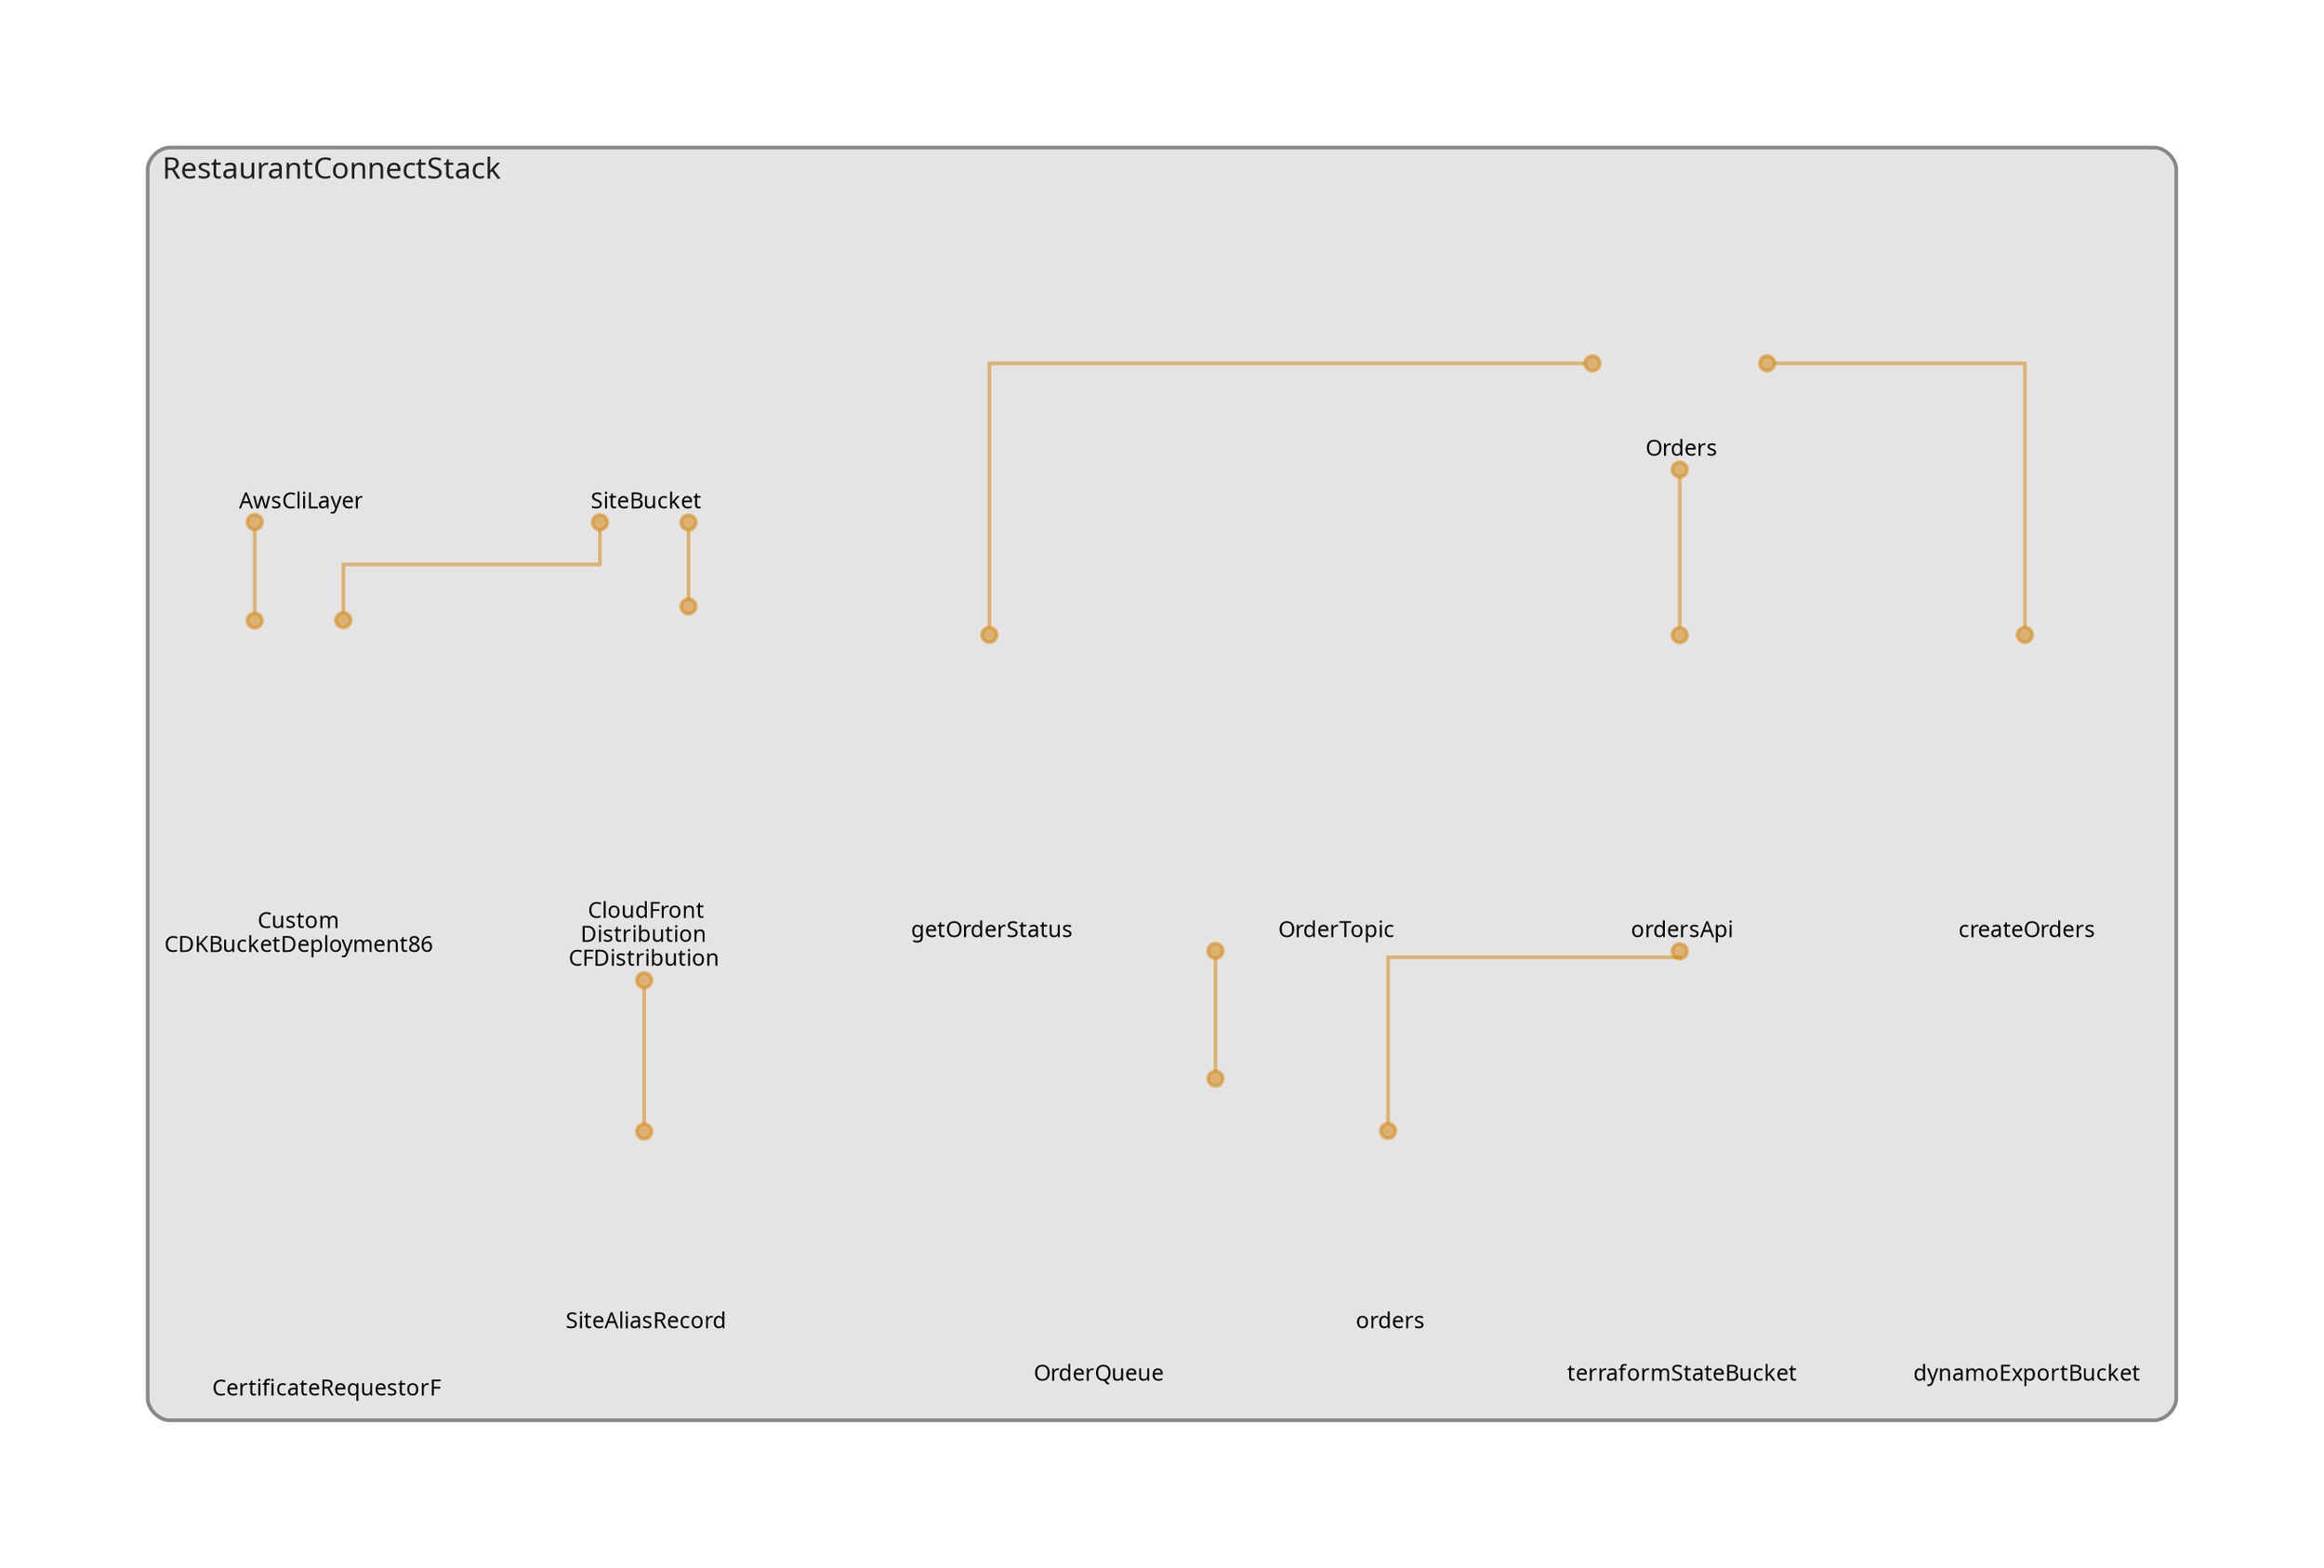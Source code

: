 digraph "Diagram" {
  splines = "ortho";
  pad = "1.0";
  nodesep = "0.60";
  ranksep = "0.75";
  fontname = "Sans-Serif";
  fontsize = "15";
  dpi = "200";
  rankdir = "BT";
  compound = "true";
  fontcolor = "#222222";
  edge [
    color = "#D5871488",
    penwidth = 2,
    arrowhead = "dot",
    arrowtail = "dot",
  ];
  node [
    shape = "box",
    style = "rounded",
    fixedsize = true,
    width = 1.7,
    height = 1.7,
    labelloc = "c",
    imagescale = true,
    fontname = "Sans-Serif",
    fontsize = 8,
    margin = 8,
  ];
  subgraph "RestaurantConnectStack" {
    subgraph "cluster-SubGraph.RestaurantConnectStack" {
      graph [
        label = "RestaurantConnectStack",
        labelloc = "b",
        labeljust = "l",
        margin = "10",
        fontsize = "16",
        penwidth = "2",
        pencolor = "#888888",
        style = "filled,rounded",
        fillcolor = "#e4e4e4",
      ];
      "RestaurantConnectStack/dynamoExportBucket" [
        label = " dynamoExportBucket",
        fontsize = 12,
        image = "/Users/marissa.mcdowell/gitrepos/z_practice/restaurant-connect/cdk/node_modules/cdk-dia/icons/aws/Service/Arch_Storage/64/Arch_Amazon-S3-Standard_64@5x.png",
        imagescale = "true",
        imagepos = "tc",
        penwidth = "0",
        shape = "node",
        fixedsize = "true",
        labelloc = "b",
        width = 2,
        height = 2.266,
      ];
      "RestaurantConnectStack/Orders" [
        label = " Orders",
        fontsize = 12,
        image = "/Users/marissa.mcdowell/gitrepos/z_practice/restaurant-connect/cdk/node_modules/cdk-dia/icons/aws/Service/Arch_Database/64/Arch_Amazon-DynamoDB_64@5x.png",
        imagescale = "true",
        imagepos = "tc",
        penwidth = "0",
        shape = "node",
        fixedsize = "true",
        labelloc = "b",
        width = 1.2,
        height = 1.466,
      ];
      "RestaurantConnectStack/terraformStateBucket" [
        label = " terraformStateBucket",
        fontsize = 12,
        image = "/Users/marissa.mcdowell/gitrepos/z_practice/restaurant-connect/cdk/node_modules/cdk-dia/icons/aws/Service/Arch_Storage/64/Arch_Amazon-S3-Standard_64@5x.png",
        imagescale = "true",
        imagepos = "tc",
        penwidth = "0",
        shape = "node",
        fixedsize = "true",
        labelloc = "b",
        width = 2,
        height = 2.266,
      ];
      "RestaurantConnectStack/createOrders" [
        label = " createOrders",
        fontsize = 12,
        image = "/Users/marissa.mcdowell/gitrepos/z_practice/restaurant-connect/cdk/node_modules/cdk-dia/icons/aws/Service/Arch_Compute/64/Arch_AWS-Lambda_64@5x.png",
        imagescale = "true",
        imagepos = "tc",
        penwidth = "0",
        shape = "node",
        fixedsize = "true",
        labelloc = "b",
        width = 2,
        height = 2.266,
      ];
      "RestaurantConnectStack/ordersApi" [
        label = " ordersApi",
        fontsize = 12,
        image = "/Users/marissa.mcdowell/gitrepos/z_practice/restaurant-connect/cdk/node_modules/cdk-dia/icons/aws/Service/Arch_Compute/64/Arch_AWS-Lambda_64@5x.png",
        imagescale = "true",
        imagepos = "tc",
        penwidth = "0",
        shape = "node",
        fixedsize = "true",
        labelloc = "b",
        width = 2,
        height = 2.266,
      ];
      "RestaurantConnectStack/orders" [
        label = " orders",
        fontsize = 12,
        image = "/Users/marissa.mcdowell/gitrepos/z_practice/restaurant-connect/cdk/node_modules/cdk-dia/icons/aws/Service/Arch_Networking-Content/64/Arch_Amazon-API-Gateway_64@5x.png",
        imagescale = "true",
        imagepos = "tc",
        penwidth = "0",
        shape = "node",
        fixedsize = "true",
        labelloc = "b",
        width = 1.2,
        height = 1.466,
      ];
      "RestaurantConnectStack/OrderQueue" [
        label = " OrderQueue",
        fontsize = 12,
        image = "/Users/marissa.mcdowell/gitrepos/z_practice/restaurant-connect/cdk/node_modules/cdk-dia/icons/aws/Service/Arch_App-Integration/Arch_64/Arch_AWS-Simple-Queue-Service_64@5x.png",
        imagescale = "true",
        imagepos = "tc",
        penwidth = "0",
        shape = "node",
        fixedsize = "true",
        labelloc = "b",
        width = 2,
        height = 2.266,
      ];
      "RestaurantConnectStack/OrderTopic" [
        label = " OrderTopic",
        fontsize = 12,
        image = "/Users/marissa.mcdowell/gitrepos/z_practice/restaurant-connect/cdk/node_modules/cdk-dia/icons/aws/Service/Arch_App-Integration/Arch_64/Arch_AWS-Simple-Notification-Service_64@5x.png",
        imagescale = "true",
        imagepos = "tc",
        penwidth = "0",
        shape = "node",
        fixedsize = "true",
        labelloc = "b",
        width = 2,
        height = 2.266,
      ];
      "RestaurantConnectStack/getOrderStatus" [
        label = " getOrderStatus",
        fontsize = 12,
        image = "/Users/marissa.mcdowell/gitrepos/z_practice/restaurant-connect/cdk/node_modules/cdk-dia/icons/aws/Service/Arch_Compute/64/Arch_AWS-Lambda_64@5x.png",
        imagescale = "true",
        imagepos = "tc",
        penwidth = "0",
        shape = "node",
        fixedsize = "true",
        labelloc = "b",
        width = 2,
        height = 2.266,
      ];
      "RestaurantConnectStack/SiteBucket" [
        label = " SiteBucket",
        fontsize = 12,
        image = "/Users/marissa.mcdowell/gitrepos/z_practice/restaurant-connect/cdk/node_modules/cdk-dia/icons/aws/Service/Arch_Storage/64/Arch_Amazon-S3-Standard_64@5x.png",
        imagescale = "true",
        imagepos = "tc",
        penwidth = "0",
        shape = "node",
        fixedsize = "true",
        labelloc = "b",
        width = 2,
        height = 2.266,
      ];
      "RestaurantConnectStack/SiteAliasRecord" [
        label = " SiteAliasRecord",
        fontsize = 12,
        image = "/Users/marissa.mcdowell/gitrepos/z_practice/restaurant-connect/cdk/node_modules/cdk-dia/icons/aws/Resource/Res_Networking-and-Content-Delivery/Res_48_Dark/Res_Amazon-Route-53-Hosted-Zone_48_Dark_gen.png",
        imagescale = "true",
        imagepos = "tc",
        penwidth = "0",
        shape = "node",
        fixedsize = "true",
        labelloc = "b",
        width = 1.2,
        height = 1.466,
      ];
      "RestaurantConnectStack/Custom__CDKBucketDeployment8693BB64968944B69AAFB0CC9EB8756C" [
        label = " Custom \nCDKBucketDeployment86",
        fontsize = 12,
        image = "/Users/marissa.mcdowell/gitrepos/z_practice/restaurant-connect/cdk/node_modules/cdk-dia/icons/aws/Service/Arch_Compute/64/Arch_AWS-Lambda_64@5x.png",
        imagescale = "true",
        imagepos = "tc",
        penwidth = "0",
        shape = "node",
        fixedsize = "true",
        labelloc = "b",
        width = 2,
        height = 2.4819999999999998,
      ];
      "RestaurantConnectStack/SiteCertificate/CertificateRequestorFunction" [
        label = "\nCertificateRequestorF",
        fontsize = 12,
        image = "/Users/marissa.mcdowell/gitrepos/z_practice/restaurant-connect/cdk/node_modules/cdk-dia/icons/aws/Service/Arch_Compute/64/Arch_AWS-Lambda_64@5x.png",
        imagescale = "true",
        imagepos = "tc",
        penwidth = "0",
        shape = "node",
        fixedsize = "true",
        labelloc = "b",
        width = 2,
        height = 2.4819999999999998,
      ];
      "RestaurantConnectStack/SiteDistribution/CFDistribution" [
        label = " CloudFront\nDistribution\nCFDistribution",
        fontsize = 12,
        image = "/Users/marissa.mcdowell/gitrepos/z_practice/restaurant-connect/cdk/node_modules/cdk-dia/icons/aws/Service/Arch_Networking-Content/64/Arch_Amazon-CloudFront_64@5x.png",
        imagescale = "true",
        imagepos = "tc",
        penwidth = "0",
        shape = "node",
        fixedsize = "true",
        labelloc = "b",
        width = 2,
        height = 2.6979999999999995,
      ];
      "RestaurantConnectStack/DeployWithInvalidation/AwsCliLayer" [
        label = " AwsCliLayer",
        fontsize = 12,
        image = "/Users/marissa.mcdowell/gitrepos/z_practice/restaurant-connect/cdk/node_modules/cdk-dia/icons/aws/Service/Arch_Compute/64/Arch_AWS-Lambda_64@5x.png",
        imagescale = "true",
        imagepos = "tc",
        penwidth = "0",
        shape = "node",
        fixedsize = "true",
        labelloc = "b",
        width = 2,
        height = 2.266,
      ];
    }
  }
  "RestaurantConnectStack/createOrders" -> "RestaurantConnectStack/Orders" [
    dir = "both",
  ];
  "RestaurantConnectStack/ordersApi" -> "RestaurantConnectStack/Orders" [
    dir = "both",
  ];
  "RestaurantConnectStack/orders" -> "RestaurantConnectStack/ordersApi" [
    dir = "both",
  ];
  "RestaurantConnectStack/OrderQueue" -> "RestaurantConnectStack/OrderTopic" [
    dir = "both",
  ];
  "RestaurantConnectStack/getOrderStatus" -> "RestaurantConnectStack/Orders" [
    dir = "both",
  ];
  "RestaurantConnectStack/SiteAliasRecord" -> "RestaurantConnectStack/SiteDistribution/CFDistribution" [
    dir = "both",
  ];
  "RestaurantConnectStack/Custom__CDKBucketDeployment8693BB64968944B69AAFB0CC9EB8756C" -> "RestaurantConnectStack/SiteBucket" [
    dir = "both",
  ];
  "RestaurantConnectStack/Custom__CDKBucketDeployment8693BB64968944B69AAFB0CC9EB8756C" -> "RestaurantConnectStack/DeployWithInvalidation/AwsCliLayer" [
    dir = "both",
  ];
  "RestaurantConnectStack/SiteDistribution/CFDistribution" -> "RestaurantConnectStack/SiteBucket" [
    dir = "both",
  ];
}